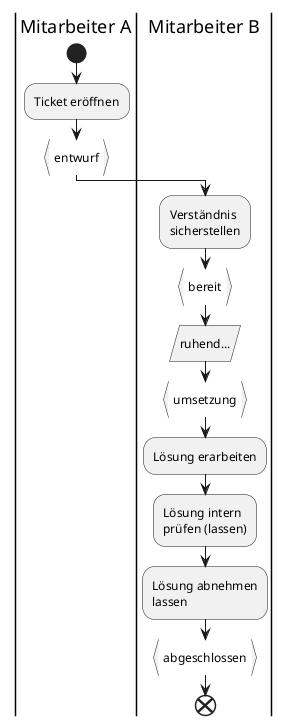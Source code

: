 ﻿@startuml
|Mitarbeiter A|
start
:Ticket eröffnen;
:entwurf}
|Mitarbeiter B|
:Verständnis
sicherstellen;
:bereit}
:ruhend.../
:umsetzung}
:Lösung erarbeiten;
:Lösung intern
prüfen (lassen);
:Lösung abnehmen
lassen;
:abgeschlossen}
end
@enduml